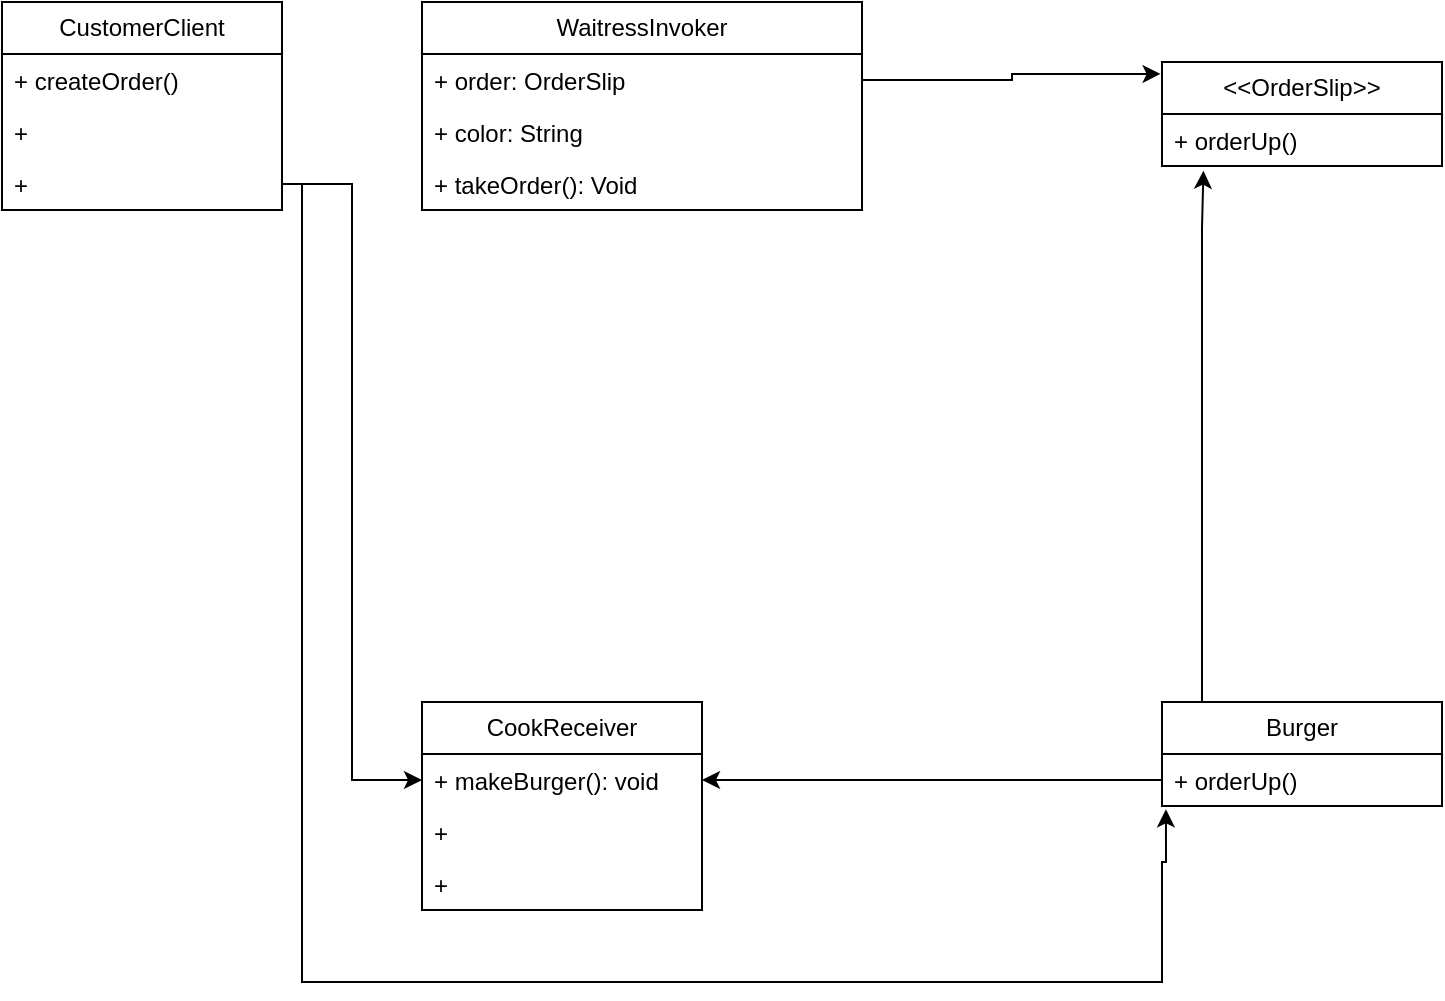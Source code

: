 <mxfile version="21.8.1" type="github">
  <diagram name="Page-1" id="9b1FMyf4jC-_zoPjw3e7">
    <mxGraphModel dx="1644" dy="1157" grid="1" gridSize="10" guides="1" tooltips="1" connect="1" arrows="1" fold="1" page="1" pageScale="1" pageWidth="850" pageHeight="1100" math="0" shadow="0">
      <root>
        <mxCell id="0" />
        <mxCell id="1" parent="0" />
        <mxCell id="CS_ge_p3yxhzeWj5m4wG-1" value="WaitressInvoker" style="swimlane;fontStyle=0;childLayout=stackLayout;horizontal=1;startSize=26;fillColor=none;horizontalStack=0;resizeParent=1;resizeParentMax=0;resizeLast=0;collapsible=1;marginBottom=0;whiteSpace=wrap;html=1;" parent="1" vertex="1">
          <mxGeometry x="150" y="10" width="220" height="104" as="geometry" />
        </mxCell>
        <mxCell id="CS_ge_p3yxhzeWj5m4wG-2" value="+ order: OrderSlip" style="text;strokeColor=none;fillColor=none;align=left;verticalAlign=top;spacingLeft=4;spacingRight=4;overflow=hidden;rotatable=0;points=[[0,0.5],[1,0.5]];portConstraint=eastwest;whiteSpace=wrap;html=1;" parent="CS_ge_p3yxhzeWj5m4wG-1" vertex="1">
          <mxGeometry y="26" width="220" height="26" as="geometry" />
        </mxCell>
        <mxCell id="CS_ge_p3yxhzeWj5m4wG-3" value="+ color: String" style="text;strokeColor=none;fillColor=none;align=left;verticalAlign=top;spacingLeft=4;spacingRight=4;overflow=hidden;rotatable=0;points=[[0,0.5],[1,0.5]];portConstraint=eastwest;whiteSpace=wrap;html=1;" parent="CS_ge_p3yxhzeWj5m4wG-1" vertex="1">
          <mxGeometry y="52" width="220" height="26" as="geometry" />
        </mxCell>
        <mxCell id="CS_ge_p3yxhzeWj5m4wG-53" value="+ takeOrder(): Void" style="text;strokeColor=none;fillColor=none;align=left;verticalAlign=top;spacingLeft=4;spacingRight=4;overflow=hidden;rotatable=0;points=[[0,0.5],[1,0.5]];portConstraint=eastwest;whiteSpace=wrap;html=1;" parent="CS_ge_p3yxhzeWj5m4wG-1" vertex="1">
          <mxGeometry y="78" width="220" height="26" as="geometry" />
        </mxCell>
        <mxCell id="CS_ge_p3yxhzeWj5m4wG-5" value="&amp;lt;&amp;lt;OrderSlip&amp;gt;&amp;gt;" style="swimlane;fontStyle=0;childLayout=stackLayout;horizontal=1;startSize=26;fillColor=none;horizontalStack=0;resizeParent=1;resizeParentMax=0;resizeLast=0;collapsible=1;marginBottom=0;whiteSpace=wrap;html=1;" parent="1" vertex="1">
          <mxGeometry x="520" y="40" width="140" height="52" as="geometry" />
        </mxCell>
        <mxCell id="CS_ge_p3yxhzeWj5m4wG-6" value="+ orderUp()" style="text;strokeColor=none;fillColor=none;align=left;verticalAlign=top;spacingLeft=4;spacingRight=4;overflow=hidden;rotatable=0;points=[[0,0.5],[1,0.5]];portConstraint=eastwest;whiteSpace=wrap;html=1;" parent="CS_ge_p3yxhzeWj5m4wG-5" vertex="1">
          <mxGeometry y="26" width="140" height="26" as="geometry" />
        </mxCell>
        <mxCell id="CS_ge_p3yxhzeWj5m4wG-44" style="edgeStyle=orthogonalEdgeStyle;rounded=0;orthogonalLoop=1;jettySize=auto;html=1;exitX=0.5;exitY=0;exitDx=0;exitDy=0;entryX=0.148;entryY=1.09;entryDx=0;entryDy=0;entryPerimeter=0;" parent="1" source="CS_ge_p3yxhzeWj5m4wG-13" target="CS_ge_p3yxhzeWj5m4wG-6" edge="1">
          <mxGeometry relative="1" as="geometry">
            <mxPoint x="546.04" y="122.992" as="targetPoint" />
            <Array as="points">
              <mxPoint x="540" y="360" />
              <mxPoint x="540" y="123" />
            </Array>
          </mxGeometry>
        </mxCell>
        <mxCell id="CS_ge_p3yxhzeWj5m4wG-13" value="Burger" style="swimlane;fontStyle=0;childLayout=stackLayout;horizontal=1;startSize=26;fillColor=none;horizontalStack=0;resizeParent=1;resizeParentMax=0;resizeLast=0;collapsible=1;marginBottom=0;whiteSpace=wrap;html=1;" parent="1" vertex="1">
          <mxGeometry x="520" y="360" width="140" height="52" as="geometry" />
        </mxCell>
        <mxCell id="CS_ge_p3yxhzeWj5m4wG-14" value="+ orderUp()" style="text;strokeColor=none;fillColor=none;align=left;verticalAlign=top;spacingLeft=4;spacingRight=4;overflow=hidden;rotatable=0;points=[[0,0.5],[1,0.5]];portConstraint=eastwest;whiteSpace=wrap;html=1;" parent="CS_ge_p3yxhzeWj5m4wG-13" vertex="1">
          <mxGeometry y="26" width="140" height="26" as="geometry" />
        </mxCell>
        <mxCell id="Drj6p-o2rlSssU2dloH5-4" value="CustomerClient" style="swimlane;fontStyle=0;childLayout=stackLayout;horizontal=1;startSize=26;fillColor=none;horizontalStack=0;resizeParent=1;resizeParentMax=0;resizeLast=0;collapsible=1;marginBottom=0;whiteSpace=wrap;html=1;" vertex="1" parent="1">
          <mxGeometry x="-60" y="10" width="140" height="104" as="geometry" />
        </mxCell>
        <mxCell id="Drj6p-o2rlSssU2dloH5-5" value="+ createOrder()" style="text;strokeColor=none;fillColor=none;align=left;verticalAlign=top;spacingLeft=4;spacingRight=4;overflow=hidden;rotatable=0;points=[[0,0.5],[1,0.5]];portConstraint=eastwest;whiteSpace=wrap;html=1;" vertex="1" parent="Drj6p-o2rlSssU2dloH5-4">
          <mxGeometry y="26" width="140" height="26" as="geometry" />
        </mxCell>
        <mxCell id="Drj6p-o2rlSssU2dloH5-6" value="+" style="text;strokeColor=none;fillColor=none;align=left;verticalAlign=top;spacingLeft=4;spacingRight=4;overflow=hidden;rotatable=0;points=[[0,0.5],[1,0.5]];portConstraint=eastwest;whiteSpace=wrap;html=1;" vertex="1" parent="Drj6p-o2rlSssU2dloH5-4">
          <mxGeometry y="52" width="140" height="26" as="geometry" />
        </mxCell>
        <mxCell id="Drj6p-o2rlSssU2dloH5-7" value="+" style="text;strokeColor=none;fillColor=none;align=left;verticalAlign=top;spacingLeft=4;spacingRight=4;overflow=hidden;rotatable=0;points=[[0,0.5],[1,0.5]];portConstraint=eastwest;whiteSpace=wrap;html=1;" vertex="1" parent="Drj6p-o2rlSssU2dloH5-4">
          <mxGeometry y="78" width="140" height="26" as="geometry" />
        </mxCell>
        <mxCell id="Drj6p-o2rlSssU2dloH5-8" value="CookReceiver" style="swimlane;fontStyle=0;childLayout=stackLayout;horizontal=1;startSize=26;fillColor=none;horizontalStack=0;resizeParent=1;resizeParentMax=0;resizeLast=0;collapsible=1;marginBottom=0;whiteSpace=wrap;html=1;" vertex="1" parent="1">
          <mxGeometry x="150" y="360" width="140" height="104" as="geometry" />
        </mxCell>
        <mxCell id="Drj6p-o2rlSssU2dloH5-9" value="+ makeBurger(): void" style="text;strokeColor=none;fillColor=none;align=left;verticalAlign=top;spacingLeft=4;spacingRight=4;overflow=hidden;rotatable=0;points=[[0,0.5],[1,0.5]];portConstraint=eastwest;whiteSpace=wrap;html=1;" vertex="1" parent="Drj6p-o2rlSssU2dloH5-8">
          <mxGeometry y="26" width="140" height="26" as="geometry" />
        </mxCell>
        <mxCell id="Drj6p-o2rlSssU2dloH5-10" value="+" style="text;strokeColor=none;fillColor=none;align=left;verticalAlign=top;spacingLeft=4;spacingRight=4;overflow=hidden;rotatable=0;points=[[0,0.5],[1,0.5]];portConstraint=eastwest;whiteSpace=wrap;html=1;" vertex="1" parent="Drj6p-o2rlSssU2dloH5-8">
          <mxGeometry y="52" width="140" height="26" as="geometry" />
        </mxCell>
        <mxCell id="Drj6p-o2rlSssU2dloH5-11" value="+" style="text;strokeColor=none;fillColor=none;align=left;verticalAlign=top;spacingLeft=4;spacingRight=4;overflow=hidden;rotatable=0;points=[[0,0.5],[1,0.5]];portConstraint=eastwest;whiteSpace=wrap;html=1;" vertex="1" parent="Drj6p-o2rlSssU2dloH5-8">
          <mxGeometry y="78" width="140" height="26" as="geometry" />
        </mxCell>
        <mxCell id="Drj6p-o2rlSssU2dloH5-12" style="edgeStyle=orthogonalEdgeStyle;rounded=0;orthogonalLoop=1;jettySize=auto;html=1;entryX=0;entryY=0.5;entryDx=0;entryDy=0;" edge="1" parent="1" source="Drj6p-o2rlSssU2dloH5-7" target="Drj6p-o2rlSssU2dloH5-9">
          <mxGeometry relative="1" as="geometry" />
        </mxCell>
        <mxCell id="Drj6p-o2rlSssU2dloH5-13" style="edgeStyle=orthogonalEdgeStyle;rounded=0;orthogonalLoop=1;jettySize=auto;html=1;entryX=0.014;entryY=1.064;entryDx=0;entryDy=0;entryPerimeter=0;" edge="1" parent="1" source="Drj6p-o2rlSssU2dloH5-7" target="CS_ge_p3yxhzeWj5m4wG-14">
          <mxGeometry relative="1" as="geometry">
            <mxPoint x="520" y="425" as="targetPoint" />
            <Array as="points">
              <mxPoint x="90" y="101" />
              <mxPoint x="90" y="500" />
              <mxPoint x="520" y="500" />
              <mxPoint x="520" y="440" />
              <mxPoint x="522" y="440" />
            </Array>
          </mxGeometry>
        </mxCell>
        <mxCell id="Drj6p-o2rlSssU2dloH5-14" style="edgeStyle=orthogonalEdgeStyle;rounded=0;orthogonalLoop=1;jettySize=auto;html=1;exitX=0;exitY=0.5;exitDx=0;exitDy=0;entryX=1;entryY=0.5;entryDx=0;entryDy=0;" edge="1" parent="1" source="CS_ge_p3yxhzeWj5m4wG-14" target="Drj6p-o2rlSssU2dloH5-9">
          <mxGeometry relative="1" as="geometry" />
        </mxCell>
        <mxCell id="Drj6p-o2rlSssU2dloH5-15" style="edgeStyle=orthogonalEdgeStyle;rounded=0;orthogonalLoop=1;jettySize=auto;html=1;entryX=-0.005;entryY=0.115;entryDx=0;entryDy=0;entryPerimeter=0;" edge="1" parent="1" source="CS_ge_p3yxhzeWj5m4wG-2" target="CS_ge_p3yxhzeWj5m4wG-5">
          <mxGeometry relative="1" as="geometry" />
        </mxCell>
      </root>
    </mxGraphModel>
  </diagram>
</mxfile>
